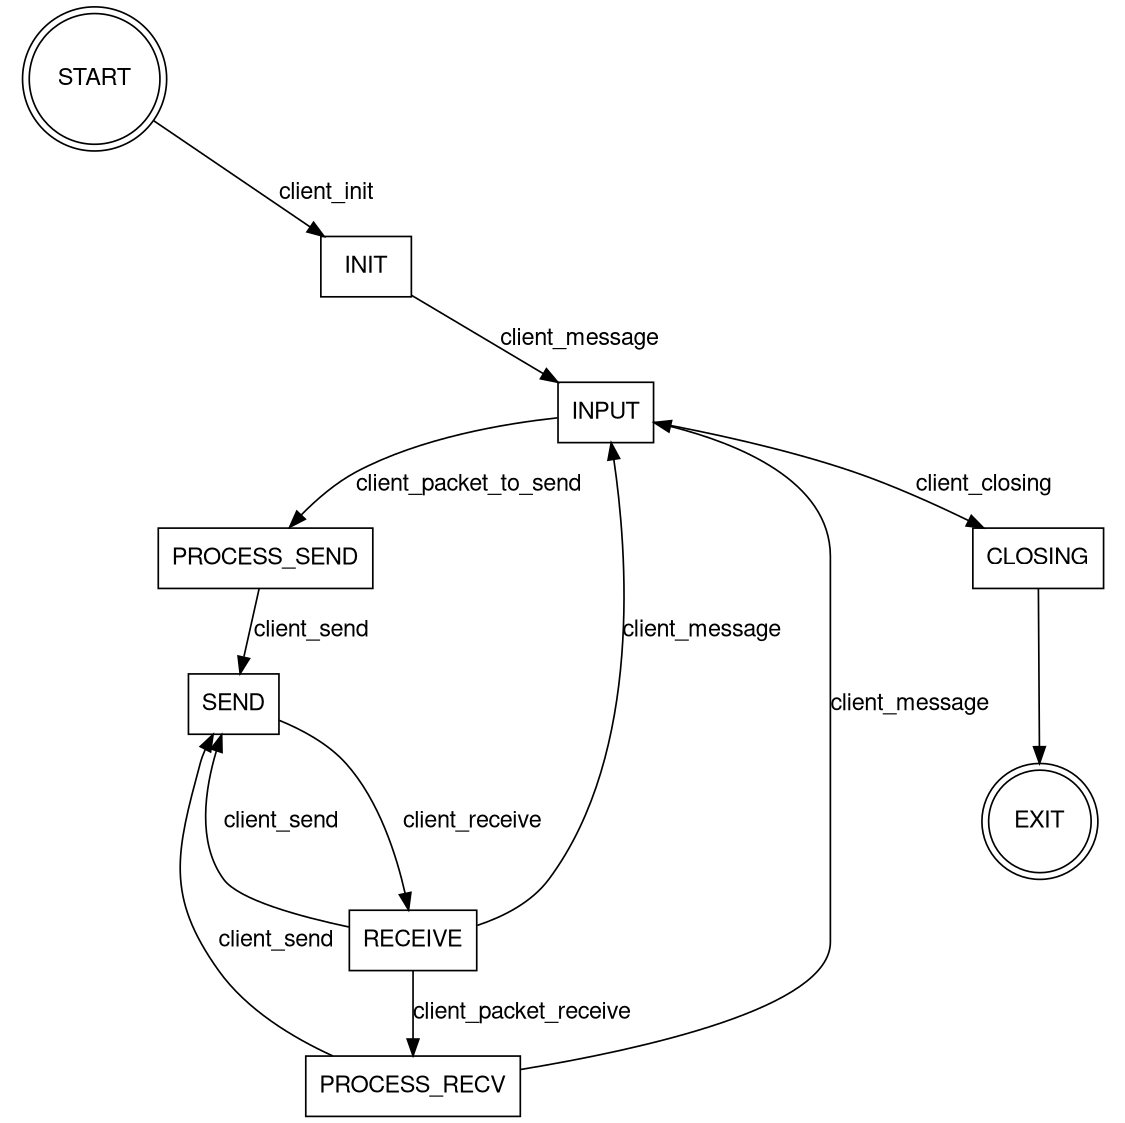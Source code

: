 // https://dreampuf.github.io/GraphvizOnline/
digraph client_statemachine {
    fontname="Helvetica,Arial,sans-serif"
    node [fontname="Helvetica,Arial,sans-serif"]
    edge [fontname="Helvetica,Arial,sans-serif"]
    rankdir=TB;
    size="7.5,7.5";
    ratio="fill";
    node [shape = doublecircle]; START, EXIT;
    node [shape = box];
    START -> INIT [label="client_init"];
    INIT -> INPUT [label="client_message"];
    INPUT -> PROCESS_SEND [label="client_packet_to_send"];
    INPUT -> CLOSING [label="client_closing"];
    PROCESS_SEND -> SEND [label="client_send"];
    SEND -> RECEIVE [label="client_receive"];
    RECEIVE -> SEND [label="client_send"];
    RECEIVE -> INPUT [label="client_message"];
    RECEIVE -> PROCESS_RECV [label="client_packet_receive"];
    PROCESS_RECV -> INPUT [label="client_message"];
    PROCESS_RECV -> SEND [label="client_send"];
    CLOSING -> EXIT;

    // Attempt to influence START placement
    edge [style=invis]; // Make an edge invisible
    START -> PROCESS_RECV;
    EXIT -> PROCESS_RECV;
}


